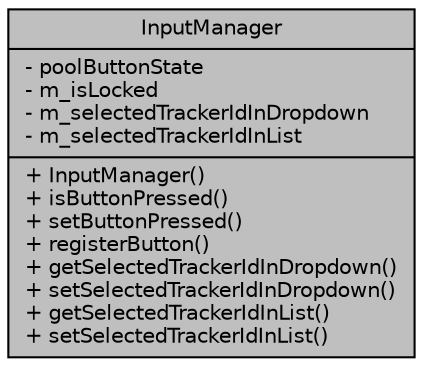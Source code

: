 digraph "InputManager"
{
 // LATEX_PDF_SIZE
  edge [fontname="Helvetica",fontsize="10",labelfontname="Helvetica",labelfontsize="10"];
  node [fontname="Helvetica",fontsize="10",shape=record];
  Node1 [label="{InputManager\n|- poolButtonState\l- m_isLocked\l- m_selectedTrackerIdInDropdown\l- m_selectedTrackerIdInList\l|+ InputManager()\l+ isButtonPressed()\l+ setButtonPressed()\l+ registerButton()\l+ getSelectedTrackerIdInDropdown()\l+ setSelectedTrackerIdInDropdown()\l+ getSelectedTrackerIdInList()\l+ setSelectedTrackerIdInList()\l}",height=0.2,width=0.4,color="black", fillcolor="grey75", style="filled", fontcolor="black",tooltip="container for input data"];
}
